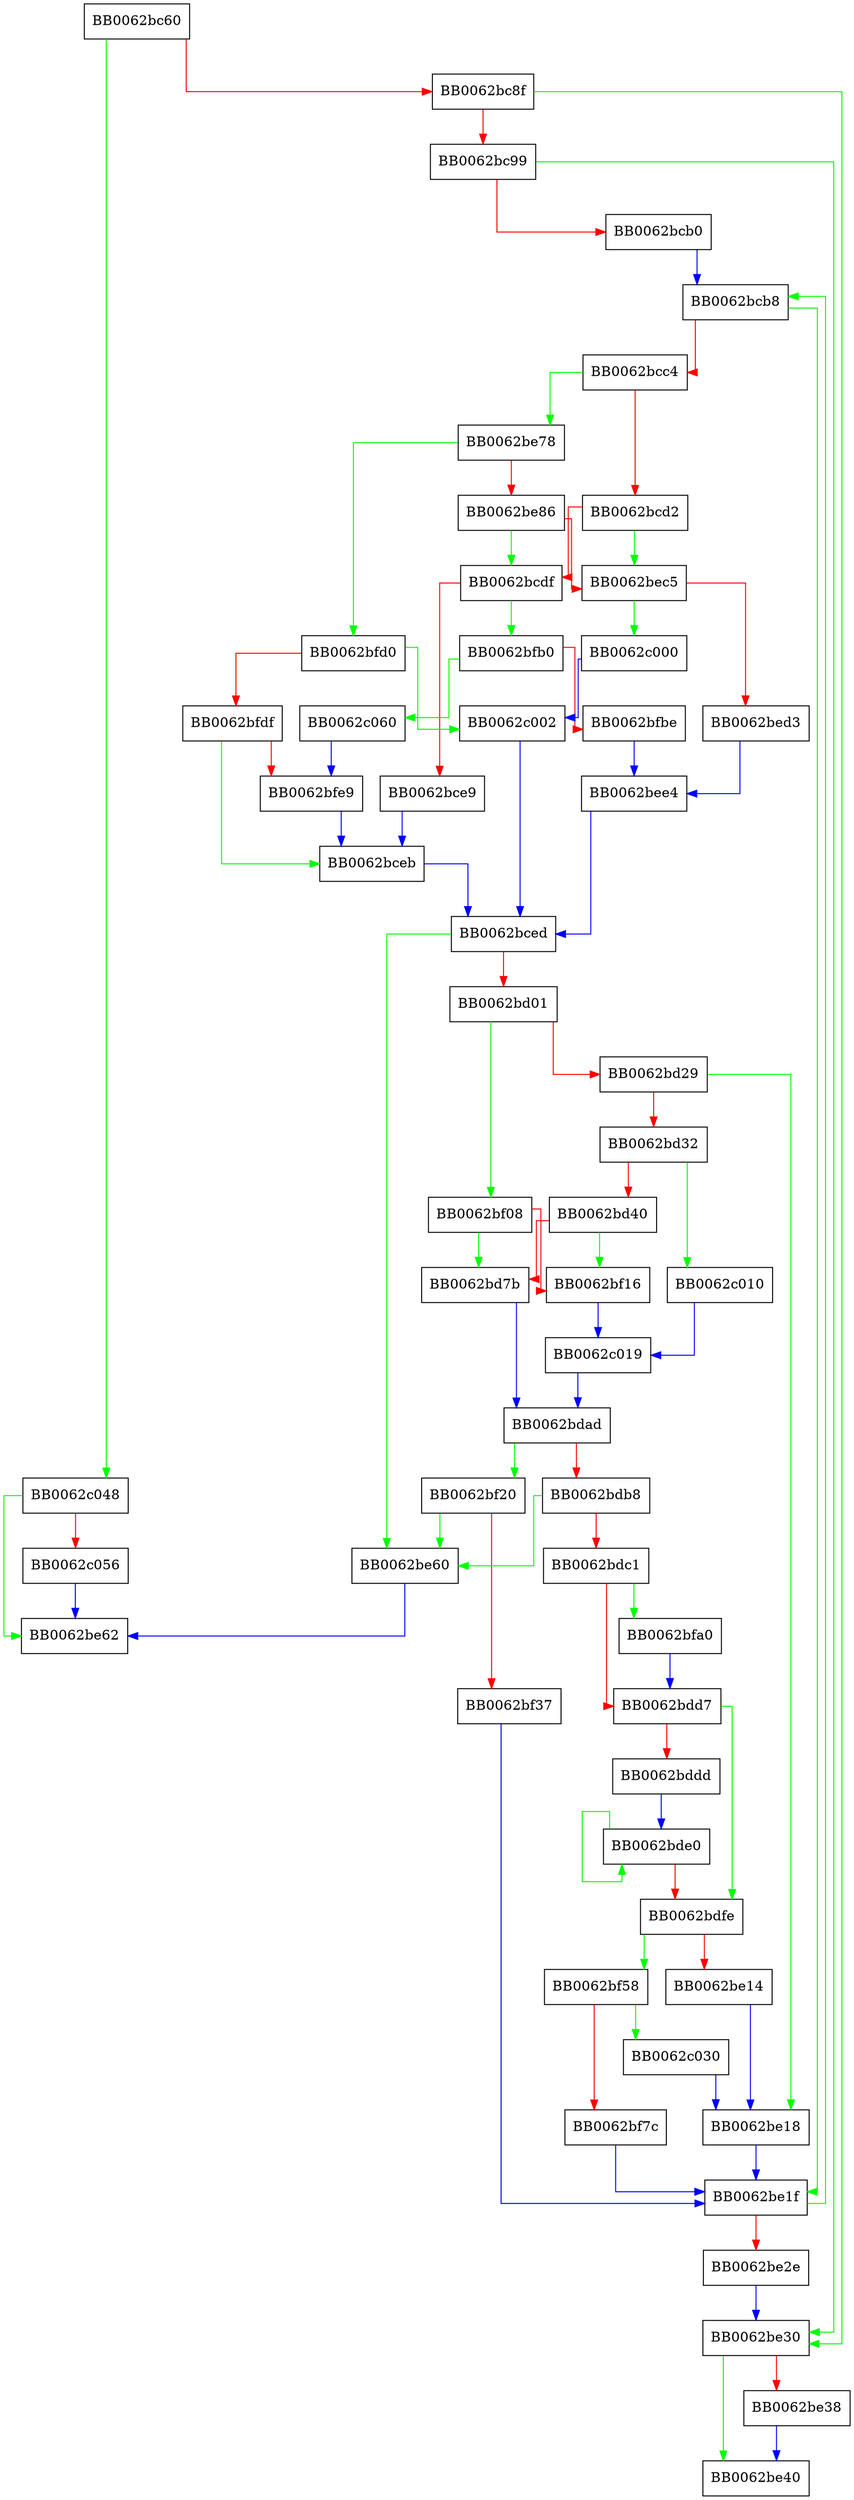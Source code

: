 digraph ossl_property_list_to_string {
  node [shape="box"];
  graph [splines=ortho];
  BB0062bc60 -> BB0062c048 [color="green"];
  BB0062bc60 -> BB0062bc8f [color="red"];
  BB0062bc8f -> BB0062be30 [color="green"];
  BB0062bc8f -> BB0062bc99 [color="red"];
  BB0062bc99 -> BB0062be30 [color="green"];
  BB0062bc99 -> BB0062bcb0 [color="red"];
  BB0062bcb0 -> BB0062bcb8 [color="blue"];
  BB0062bcb8 -> BB0062be1f [color="green"];
  BB0062bcb8 -> BB0062bcc4 [color="red"];
  BB0062bcc4 -> BB0062be78 [color="green"];
  BB0062bcc4 -> BB0062bcd2 [color="red"];
  BB0062bcd2 -> BB0062bec5 [color="green"];
  BB0062bcd2 -> BB0062bcdf [color="red"];
  BB0062bcdf -> BB0062bfb0 [color="green"];
  BB0062bcdf -> BB0062bce9 [color="red"];
  BB0062bce9 -> BB0062bceb [color="blue"];
  BB0062bceb -> BB0062bced [color="blue"];
  BB0062bced -> BB0062be60 [color="green"];
  BB0062bced -> BB0062bd01 [color="red"];
  BB0062bd01 -> BB0062bf08 [color="green"];
  BB0062bd01 -> BB0062bd29 [color="red"];
  BB0062bd29 -> BB0062be18 [color="green"];
  BB0062bd29 -> BB0062bd32 [color="red"];
  BB0062bd32 -> BB0062c010 [color="green"];
  BB0062bd32 -> BB0062bd40 [color="red"];
  BB0062bd40 -> BB0062bf16 [color="green"];
  BB0062bd40 -> BB0062bd7b [color="red"];
  BB0062bd7b -> BB0062bdad [color="blue"];
  BB0062bdad -> BB0062bf20 [color="green"];
  BB0062bdad -> BB0062bdb8 [color="red"];
  BB0062bdb8 -> BB0062be60 [color="green"];
  BB0062bdb8 -> BB0062bdc1 [color="red"];
  BB0062bdc1 -> BB0062bfa0 [color="green"];
  BB0062bdc1 -> BB0062bdd7 [color="red"];
  BB0062bdd7 -> BB0062bdfe [color="green"];
  BB0062bdd7 -> BB0062bddd [color="red"];
  BB0062bddd -> BB0062bde0 [color="blue"];
  BB0062bde0 -> BB0062bde0 [color="green"];
  BB0062bde0 -> BB0062bdfe [color="red"];
  BB0062bdfe -> BB0062bf58 [color="green"];
  BB0062bdfe -> BB0062be14 [color="red"];
  BB0062be14 -> BB0062be18 [color="blue"];
  BB0062be18 -> BB0062be1f [color="blue"];
  BB0062be1f -> BB0062bcb8 [color="green"];
  BB0062be1f -> BB0062be2e [color="red"];
  BB0062be2e -> BB0062be30 [color="blue"];
  BB0062be30 -> BB0062be40 [color="green"];
  BB0062be30 -> BB0062be38 [color="red"];
  BB0062be38 -> BB0062be40 [color="blue"];
  BB0062be60 -> BB0062be62 [color="blue"];
  BB0062be78 -> BB0062bfd0 [color="green"];
  BB0062be78 -> BB0062be86 [color="red"];
  BB0062be86 -> BB0062bcdf [color="green"];
  BB0062be86 -> BB0062bec5 [color="red"];
  BB0062bec5 -> BB0062c000 [color="green"];
  BB0062bec5 -> BB0062bed3 [color="red"];
  BB0062bed3 -> BB0062bee4 [color="blue"];
  BB0062bee4 -> BB0062bced [color="blue"];
  BB0062bf08 -> BB0062bd7b [color="green"];
  BB0062bf08 -> BB0062bf16 [color="red"];
  BB0062bf16 -> BB0062c019 [color="blue"];
  BB0062bf20 -> BB0062be60 [color="green"];
  BB0062bf20 -> BB0062bf37 [color="red"];
  BB0062bf37 -> BB0062be1f [color="blue"];
  BB0062bf58 -> BB0062c030 [color="green"];
  BB0062bf58 -> BB0062bf7c [color="red"];
  BB0062bf7c -> BB0062be1f [color="blue"];
  BB0062bfa0 -> BB0062bdd7 [color="blue"];
  BB0062bfb0 -> BB0062c060 [color="green"];
  BB0062bfb0 -> BB0062bfbe [color="red"];
  BB0062bfbe -> BB0062bee4 [color="blue"];
  BB0062bfd0 -> BB0062c002 [color="green"];
  BB0062bfd0 -> BB0062bfdf [color="red"];
  BB0062bfdf -> BB0062bceb [color="green"];
  BB0062bfdf -> BB0062bfe9 [color="red"];
  BB0062bfe9 -> BB0062bceb [color="blue"];
  BB0062c000 -> BB0062c002 [color="blue"];
  BB0062c002 -> BB0062bced [color="blue"];
  BB0062c010 -> BB0062c019 [color="blue"];
  BB0062c019 -> BB0062bdad [color="blue"];
  BB0062c030 -> BB0062be18 [color="blue"];
  BB0062c048 -> BB0062be62 [color="green"];
  BB0062c048 -> BB0062c056 [color="red"];
  BB0062c056 -> BB0062be62 [color="blue"];
  BB0062c060 -> BB0062bfe9 [color="blue"];
}